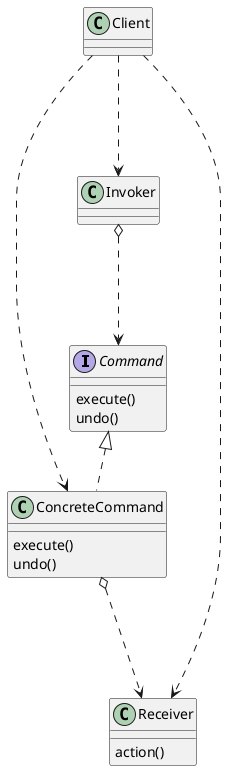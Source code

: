 @startuml
'https://plantuml.com/class-diagram

interface Command{
    execute()
    undo()
}

class ConcreteCommand implements Command{
    execute()
    undo()
}

class Invoker{

}

class Receiver{
    action()
}

Client ...>Invoker
Invoker o...>Command
ConcreteCommand o...>Receiver

Client ...>ConcreteCommand
Client ...>Receiver


@enduml